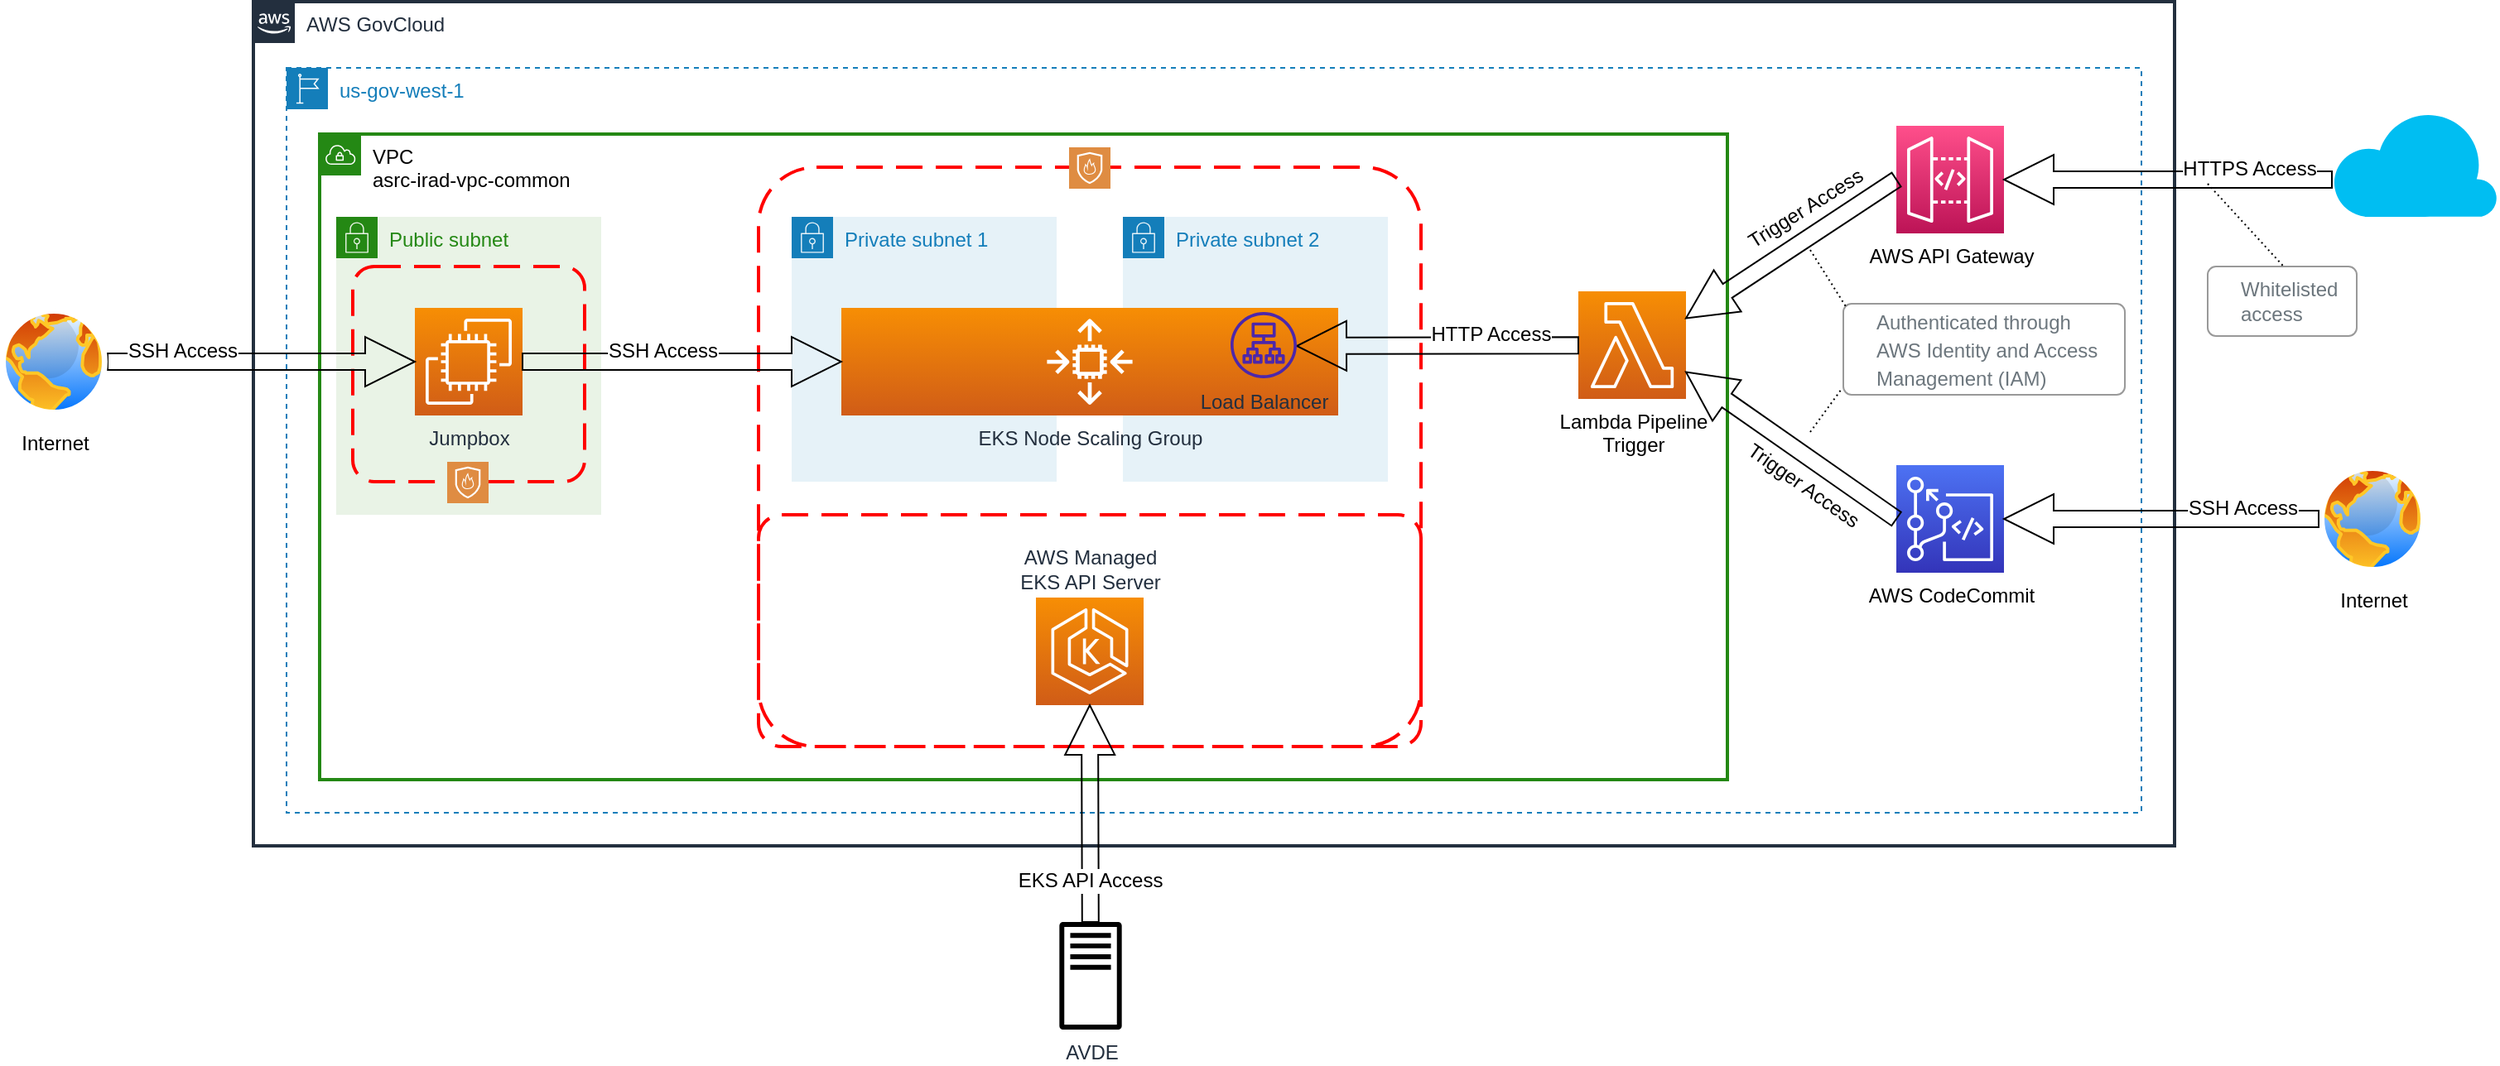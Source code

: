 <mxfile version="20.6.2" type="github">
  <diagram id="jajP4sxrEKpcrrhdu1mM" name="Page-1">
    <mxGraphModel dx="1422" dy="801" grid="1" gridSize="10" guides="1" tooltips="1" connect="1" arrows="1" fold="1" page="1" pageScale="1" pageWidth="850" pageHeight="1100" math="0" shadow="0">
      <root>
        <mxCell id="0" />
        <mxCell id="1" parent="0" />
        <mxCell id="FFeFcf7Lav184Xf4TCM_-8" value="" style="rounded=1;arcSize=10;dashed=1;strokeColor=#ff0000;fillColor=none;gradientColor=none;dashPattern=8 4;strokeWidth=2;" vertex="1" parent="1">
          <mxGeometry x="565" y="370" width="400" height="140" as="geometry" />
        </mxCell>
        <mxCell id="x7Ir8SC6QS6k_IUF8xQD-1" value="AWS GovCloud" style="points=[[0,0],[0.25,0],[0.5,0],[0.75,0],[1,0],[1,0.25],[1,0.5],[1,0.75],[1,1],[0.75,1],[0.5,1],[0.25,1],[0,1],[0,0.75],[0,0.5],[0,0.25]];outlineConnect=0;gradientColor=none;html=1;whiteSpace=wrap;fontSize=12;fontStyle=0;container=0;pointerEvents=0;collapsible=0;recursiveResize=0;shape=mxgraph.aws4.group;grIcon=mxgraph.aws4.group_aws_cloud_alt;strokeColor=#232F3E;fillColor=none;verticalAlign=top;align=left;spacingLeft=30;fontColor=#232F3E;dashed=0;strokeWidth=2;" parent="1" vertex="1">
          <mxGeometry x="260" y="60" width="1160" height="510" as="geometry" />
        </mxCell>
        <mxCell id="x7Ir8SC6QS6k_IUF8xQD-2" value="us-gov-west-1" style="points=[[0,0],[0.25,0],[0.5,0],[0.75,0],[1,0],[1,0.25],[1,0.5],[1,0.75],[1,1],[0.75,1],[0.5,1],[0.25,1],[0,1],[0,0.75],[0,0.5],[0,0.25]];outlineConnect=0;gradientColor=none;html=1;whiteSpace=wrap;fontSize=12;fontStyle=0;container=0;pointerEvents=0;collapsible=0;recursiveResize=0;shape=mxgraph.aws4.group;grIcon=mxgraph.aws4.group_region;strokeColor=#147EBA;fillColor=none;verticalAlign=top;align=left;spacingLeft=30;fontColor=#147EBA;dashed=1;" parent="1" vertex="1">
          <mxGeometry x="280" y="100" width="1120" height="450" as="geometry" />
        </mxCell>
        <mxCell id="x7Ir8SC6QS6k_IUF8xQD-6" value="VPC&lt;br&gt;asrc-irad-vpc-common" style="points=[[0,0],[0.25,0],[0.5,0],[0.75,0],[1,0],[1,0.25],[1,0.5],[1,0.75],[1,1],[0.75,1],[0.5,1],[0.25,1],[0,1],[0,0.75],[0,0.5],[0,0.25]];outlineConnect=0;gradientColor=none;html=1;whiteSpace=wrap;fontSize=12;fontStyle=0;container=0;pointerEvents=0;collapsible=0;recursiveResize=0;shape=mxgraph.aws4.group;grIcon=mxgraph.aws4.group_vpc;strokeColor=#248814;fillColor=none;verticalAlign=top;align=left;spacingLeft=30;fontColor=#000000;dashed=0;strokeWidth=2;" parent="1" vertex="1">
          <mxGeometry x="300" y="140" width="850" height="390" as="geometry" />
        </mxCell>
        <mxCell id="x7Ir8SC6QS6k_IUF8xQD-13" value="Public subnet" style="points=[[0,0],[0.25,0],[0.5,0],[0.75,0],[1,0],[1,0.25],[1,0.5],[1,0.75],[1,1],[0.75,1],[0.5,1],[0.25,1],[0,1],[0,0.75],[0,0.5],[0,0.25]];outlineConnect=0;gradientColor=none;html=1;whiteSpace=wrap;fontSize=12;fontStyle=0;container=0;pointerEvents=0;collapsible=0;recursiveResize=0;shape=mxgraph.aws4.group;grIcon=mxgraph.aws4.group_security_group;grStroke=0;strokeColor=#248814;fillColor=#E9F3E6;verticalAlign=top;align=left;spacingLeft=30;fontColor=#248814;dashed=0;strokeWidth=2;" parent="1" vertex="1">
          <mxGeometry x="310" y="190" width="160" height="180" as="geometry" />
        </mxCell>
        <mxCell id="x7Ir8SC6QS6k_IUF8xQD-14" value="Private subnet 1" style="points=[[0,0],[0.25,0],[0.5,0],[0.75,0],[1,0],[1,0.25],[1,0.5],[1,0.75],[1,1],[0.75,1],[0.5,1],[0.25,1],[0,1],[0,0.75],[0,0.5],[0,0.25]];outlineConnect=0;gradientColor=none;html=1;whiteSpace=wrap;fontSize=12;fontStyle=0;container=0;pointerEvents=0;collapsible=0;recursiveResize=0;shape=mxgraph.aws4.group;grIcon=mxgraph.aws4.group_security_group;grStroke=0;strokeColor=#147EBA;fillColor=#E6F2F8;verticalAlign=top;align=left;spacingLeft=30;fontColor=#147EBA;dashed=0;strokeWidth=2;" parent="1" vertex="1">
          <mxGeometry x="585" y="190" width="160" height="160" as="geometry" />
        </mxCell>
        <mxCell id="x7Ir8SC6QS6k_IUF8xQD-15" value="Private subnet 2" style="points=[[0,0],[0.25,0],[0.5,0],[0.75,0],[1,0],[1,0.25],[1,0.5],[1,0.75],[1,1],[0.75,1],[0.5,1],[0.25,1],[0,1],[0,0.75],[0,0.5],[0,0.25]];outlineConnect=0;gradientColor=none;html=1;whiteSpace=wrap;fontSize=12;fontStyle=0;container=0;pointerEvents=0;collapsible=0;recursiveResize=0;shape=mxgraph.aws4.group;grIcon=mxgraph.aws4.group_security_group;grStroke=0;strokeColor=#147EBA;fillColor=#E6F2F8;verticalAlign=top;align=left;spacingLeft=30;fontColor=#147EBA;dashed=0;strokeWidth=2;" parent="1" vertex="1">
          <mxGeometry x="785" y="190" width="160" height="160" as="geometry" />
        </mxCell>
        <mxCell id="FFeFcf7Lav184Xf4TCM_-9" value="" style="rounded=1;arcSize=10;dashed=1;strokeColor=#ff0000;fillColor=none;gradientColor=none;dashPattern=8 4;strokeWidth=2;" vertex="1" parent="1">
          <mxGeometry x="565" y="160" width="400" height="350" as="geometry" />
        </mxCell>
        <mxCell id="FFeFcf7Lav184Xf4TCM_-19" value="" style="rounded=1;arcSize=10;dashed=1;strokeColor=#ff0000;fillColor=none;gradientColor=none;dashPattern=8 4;strokeWidth=2;" vertex="1" parent="1">
          <mxGeometry x="320" y="220" width="140" height="130" as="geometry" />
        </mxCell>
        <mxCell id="x7Ir8SC6QS6k_IUF8xQD-16" value="Jumpbox" style="sketch=0;points=[[0,0,0],[0.25,0,0],[0.5,0,0],[0.75,0,0],[1,0,0],[0,1,0],[0.25,1,0],[0.5,1,0],[0.75,1,0],[1,1,0],[0,0.25,0],[0,0.5,0],[0,0.75,0],[1,0.25,0],[1,0.5,0],[1,0.75,0]];outlineConnect=0;fontColor=#232F3E;gradientColor=#F78E04;gradientDirection=north;fillColor=#D05C17;strokeColor=#ffffff;dashed=0;verticalLabelPosition=bottom;verticalAlign=top;align=center;html=1;fontSize=12;fontStyle=0;aspect=fixed;shape=mxgraph.aws4.resourceIcon;resIcon=mxgraph.aws4.ec2;strokeWidth=2;" parent="1" vertex="1">
          <mxGeometry x="357.5" y="245" width="65" height="65" as="geometry" />
        </mxCell>
        <mxCell id="FFeFcf7Lav184Xf4TCM_-1" value="EKS Node Scaling Group" style="sketch=0;points=[[0,0,0],[0.25,0,0],[0.5,0,0],[0.75,0,0],[1,0,0],[0,1,0],[0.25,1,0],[0.5,1,0],[0.75,1,0],[1,1,0],[0,0.25,0],[0,0.5,0],[0,0.75,0],[1,0.25,0],[1,0.5,0],[1,0.75,0]];outlineConnect=0;fontColor=#232F3E;gradientColor=#F78E04;gradientDirection=north;fillColor=#D05C17;strokeColor=#ffffff;dashed=0;verticalLabelPosition=bottom;verticalAlign=top;align=center;html=1;fontSize=12;fontStyle=0;shape=mxgraph.aws4.resourceIcon;resIcon=mxgraph.aws4.auto_scaling2;" vertex="1" parent="1">
          <mxGeometry x="615" y="245" width="300" height="65" as="geometry" />
        </mxCell>
        <mxCell id="FFeFcf7Lav184Xf4TCM_-2" value="AWS Managed&lt;br&gt;EKS API Server" style="sketch=0;points=[[0,0,0],[0.25,0,0],[0.5,0,0],[0.75,0,0],[1,0,0],[0,1,0],[0.25,1,0],[0.5,1,0],[0.75,1,0],[1,1,0],[0,0.25,0],[0,0.5,0],[0,0.75,0],[1,0.25,0],[1,0.5,0],[1,0.75,0]];outlineConnect=0;fontColor=#232F3E;gradientColor=#F78E04;gradientDirection=north;fillColor=#D05C17;strokeColor=#ffffff;dashed=0;verticalLabelPosition=top;verticalAlign=bottom;align=center;html=1;fontSize=12;fontStyle=0;aspect=fixed;shape=mxgraph.aws4.resourceIcon;resIcon=mxgraph.aws4.eks;strokeWidth=2;labelPosition=center;" vertex="1" parent="1">
          <mxGeometry x="732.5" y="420" width="65" height="65" as="geometry" />
        </mxCell>
        <mxCell id="FFeFcf7Lav184Xf4TCM_-4" value="Lambda Pipeline&lt;br&gt;Trigger" style="sketch=0;points=[[0,0,0],[0.25,0,0],[0.5,0,0],[0.75,0,0],[1,0,0],[0,1,0],[0.25,1,0],[0.5,1,0],[0.75,1,0],[1,1,0],[0,0.25,0],[0,0.5,0],[0,0.75,0],[1,0.25,0],[1,0.5,0],[1,0.75,0]];outlineConnect=0;fontColor=#000000;gradientColor=#F78E04;gradientDirection=north;fillColor=#D05C17;strokeColor=#ffffff;dashed=0;verticalLabelPosition=bottom;verticalAlign=top;align=center;html=1;fontSize=12;fontStyle=0;aspect=fixed;shape=mxgraph.aws4.resourceIcon;resIcon=mxgraph.aws4.lambda;" vertex="1" parent="1">
          <mxGeometry x="1060" y="235" width="65" height="65" as="geometry" />
        </mxCell>
        <mxCell id="FFeFcf7Lav184Xf4TCM_-7" value="AWS API Gateway" style="sketch=0;points=[[0,0,0],[0.25,0,0],[0.5,0,0],[0.75,0,0],[1,0,0],[0,1,0],[0.25,1,0],[0.5,1,0],[0.75,1,0],[1,1,0],[0,0.25,0],[0,0.5,0],[0,0.75,0],[1,0.25,0],[1,0.5,0],[1,0.75,0]];outlineConnect=0;fontColor=#000000;gradientColor=#FF4F8B;gradientDirection=north;fillColor=#BC1356;strokeColor=#ffffff;dashed=0;verticalLabelPosition=bottom;verticalAlign=top;align=center;html=1;fontSize=12;fontStyle=0;aspect=fixed;shape=mxgraph.aws4.resourceIcon;resIcon=mxgraph.aws4.api_gateway;" vertex="1" parent="1">
          <mxGeometry x="1252" y="135" width="65" height="65" as="geometry" />
        </mxCell>
        <mxCell id="FFeFcf7Lav184Xf4TCM_-13" value="" style="sketch=0;pointerEvents=1;shadow=0;dashed=0;html=1;strokeColor=none;fillColor=#DF8C42;labelPosition=center;verticalLabelPosition=bottom;verticalAlign=top;align=center;outlineConnect=0;shape=mxgraph.veeam2.firewall;aspect=fixed;" vertex="1" parent="1">
          <mxGeometry x="752.5" y="148" width="25" height="25" as="geometry" />
        </mxCell>
        <mxCell id="FFeFcf7Lav184Xf4TCM_-17" value="" style="edgeStyle=none;orthogonalLoop=1;jettySize=auto;html=1;rounded=0;shape=arrow;entryX=0;entryY=0.5;entryDx=0;entryDy=0;entryPerimeter=0;exitX=1;exitY=0.5;exitDx=0;exitDy=0;exitPerimeter=0;endSize=6;strokeWidth=1;targetPerimeterSpacing=0;" edge="1" parent="1" source="x7Ir8SC6QS6k_IUF8xQD-16" target="FFeFcf7Lav184Xf4TCM_-1">
          <mxGeometry width="80" relative="1" as="geometry">
            <mxPoint x="445" y="277" as="sourcePoint" />
            <mxPoint x="525" y="277" as="targetPoint" />
            <Array as="points" />
          </mxGeometry>
        </mxCell>
        <mxCell id="FFeFcf7Lav184Xf4TCM_-18" value="SSH Access" style="edgeLabel;html=1;align=center;verticalAlign=middle;resizable=0;points=[];fontSize=12;" vertex="1" connectable="0" parent="FFeFcf7Lav184Xf4TCM_-17">
          <mxGeometry x="-0.415" relative="1" as="geometry">
            <mxPoint x="28" y="-7" as="offset" />
          </mxGeometry>
        </mxCell>
        <mxCell id="FFeFcf7Lav184Xf4TCM_-20" value="" style="sketch=0;pointerEvents=1;shadow=0;dashed=0;html=1;strokeColor=none;fillColor=#DF8C42;labelPosition=center;verticalLabelPosition=bottom;verticalAlign=top;align=center;outlineConnect=0;shape=mxgraph.veeam2.firewall;aspect=fixed;" vertex="1" parent="1">
          <mxGeometry x="377" y="338" width="25" height="25" as="geometry" />
        </mxCell>
        <mxCell id="FFeFcf7Lav184Xf4TCM_-21" value="" style="edgeStyle=none;orthogonalLoop=1;jettySize=auto;html=1;rounded=0;shape=arrow;endSize=6;strokeWidth=1;targetPerimeterSpacing=0;exitX=1;exitY=0.5;exitDx=0;exitDy=0;" edge="1" parent="1" source="FFeFcf7Lav184Xf4TCM_-23" target="x7Ir8SC6QS6k_IUF8xQD-16">
          <mxGeometry width="80" relative="1" as="geometry">
            <mxPoint x="-11.25" y="570.5" as="sourcePoint" />
            <mxPoint x="195" y="270" as="targetPoint" />
            <Array as="points" />
          </mxGeometry>
        </mxCell>
        <mxCell id="FFeFcf7Lav184Xf4TCM_-22" value="SSH Access" style="edgeLabel;html=1;align=center;verticalAlign=middle;resizable=0;points=[];fontSize=12;" vertex="1" connectable="0" parent="FFeFcf7Lav184Xf4TCM_-21">
          <mxGeometry x="-0.82" relative="1" as="geometry">
            <mxPoint x="28" y="-7" as="offset" />
          </mxGeometry>
        </mxCell>
        <mxCell id="FFeFcf7Lav184Xf4TCM_-23" value="Internet" style="aspect=fixed;perimeter=ellipsePerimeter;html=1;align=center;shadow=0;dashed=0;spacingTop=3;image;image=img/lib/active_directory/internet_globe.svg;fontSize=12;" vertex="1" parent="1">
          <mxGeometry x="107" y="245" width="65" height="65" as="geometry" />
        </mxCell>
        <mxCell id="FFeFcf7Lav184Xf4TCM_-28" value="AVDE" style="sketch=0;outlineConnect=0;fontColor=#232F3E;gradientColor=none;fillColor=#000000;strokeColor=none;dashed=0;verticalLabelPosition=bottom;verticalAlign=top;align=center;html=1;fontSize=12;fontStyle=0;aspect=fixed;pointerEvents=1;shape=mxgraph.aws4.traditional_server;" vertex="1" parent="1">
          <mxGeometry x="733" y="616" width="65" height="65" as="geometry" />
        </mxCell>
        <mxCell id="FFeFcf7Lav184Xf4TCM_-29" value="" style="edgeStyle=none;orthogonalLoop=1;jettySize=auto;html=1;rounded=0;shape=arrow;entryX=0.5;entryY=1;entryDx=0;entryDy=0;entryPerimeter=0;endSize=6;strokeWidth=1;targetPerimeterSpacing=0;" edge="1" parent="1" source="FFeFcf7Lav184Xf4TCM_-28" target="FFeFcf7Lav184Xf4TCM_-2">
          <mxGeometry width="80" relative="1" as="geometry">
            <mxPoint x="377.5" y="740" as="sourcePoint" />
            <mxPoint x="615" y="740" as="targetPoint" />
            <Array as="points" />
          </mxGeometry>
        </mxCell>
        <mxCell id="FFeFcf7Lav184Xf4TCM_-30" value="EKS API Access" style="edgeLabel;html=1;align=center;verticalAlign=middle;resizable=0;points=[];fontSize=12;" vertex="1" connectable="0" parent="FFeFcf7Lav184Xf4TCM_-29">
          <mxGeometry relative="1" as="geometry">
            <mxPoint y="40" as="offset" />
          </mxGeometry>
        </mxCell>
        <mxCell id="FFeFcf7Lav184Xf4TCM_-34" value="" style="edgeStyle=none;orthogonalLoop=1;jettySize=auto;html=1;rounded=0;shape=arrow;endSize=6;strokeWidth=1;targetPerimeterSpacing=0;" edge="1" parent="1" source="FFeFcf7Lav184Xf4TCM_-4">
          <mxGeometry width="80" relative="1" as="geometry">
            <mxPoint x="1080" y="439.5" as="sourcePoint" />
            <mxPoint x="890" y="268" as="targetPoint" />
            <Array as="points" />
          </mxGeometry>
        </mxCell>
        <mxCell id="FFeFcf7Lav184Xf4TCM_-35" value="HTTP Access" style="edgeLabel;html=1;align=center;verticalAlign=middle;resizable=0;points=[];fontSize=12;" vertex="1" connectable="0" parent="FFeFcf7Lav184Xf4TCM_-34">
          <mxGeometry x="-0.8" relative="1" as="geometry">
            <mxPoint x="-36" y="-7" as="offset" />
          </mxGeometry>
        </mxCell>
        <mxCell id="FFeFcf7Lav184Xf4TCM_-33" value="Load Balancer" style="sketch=0;outlineConnect=0;fontColor=#232F3E;gradientColor=none;fillColor=#4D27AA;strokeColor=none;dashed=0;verticalLabelPosition=bottom;verticalAlign=top;align=center;html=1;fontSize=12;fontStyle=0;aspect=fixed;pointerEvents=1;shape=mxgraph.aws4.application_load_balancer;" vertex="1" parent="1">
          <mxGeometry x="850" y="247.5" width="40" height="40" as="geometry" />
        </mxCell>
        <mxCell id="FFeFcf7Lav184Xf4TCM_-36" value="" style="edgeStyle=none;orthogonalLoop=1;jettySize=auto;html=1;rounded=0;shape=arrow;endSize=6;strokeWidth=1;targetPerimeterSpacing=0;entryX=1;entryY=0.25;entryDx=0;entryDy=0;entryPerimeter=0;exitX=0;exitY=0.5;exitDx=0;exitDy=0;exitPerimeter=0;" edge="1" parent="1" source="FFeFcf7Lav184Xf4TCM_-7" target="FFeFcf7Lav184Xf4TCM_-4">
          <mxGeometry width="80" relative="1" as="geometry">
            <mxPoint x="1070" y="277.58" as="sourcePoint" />
            <mxPoint x="900" y="278" as="targetPoint" />
            <Array as="points" />
          </mxGeometry>
        </mxCell>
        <mxCell id="FFeFcf7Lav184Xf4TCM_-37" value="Trigger Access" style="edgeLabel;html=1;align=center;verticalAlign=middle;resizable=0;points=[];fontSize=12;rotation=328;" vertex="1" connectable="0" parent="FFeFcf7Lav184Xf4TCM_-36">
          <mxGeometry x="-0.7" relative="1" as="geometry">
            <mxPoint x="-36" y="5" as="offset" />
          </mxGeometry>
        </mxCell>
        <mxCell id="FFeFcf7Lav184Xf4TCM_-40" value="" style="verticalLabelPosition=bottom;html=1;verticalAlign=top;align=center;strokeColor=none;fillColor=#00BEF2;shape=mxgraph.azure.cloud;fontSize=12;aspect=fixed;" vertex="1" parent="1">
          <mxGeometry x="1515" y="125" width="100.05" height="65" as="geometry" />
        </mxCell>
        <mxCell id="FFeFcf7Lav184Xf4TCM_-41" value="" style="edgeStyle=none;orthogonalLoop=1;jettySize=auto;html=1;rounded=0;shape=arrow;endSize=6;strokeWidth=1;targetPerimeterSpacing=0;exitX=0;exitY=0.654;exitDx=0;exitDy=0;exitPerimeter=0;entryX=1;entryY=0.5;entryDx=0;entryDy=0;entryPerimeter=0;" edge="1" parent="1" source="FFeFcf7Lav184Xf4TCM_-40" target="FFeFcf7Lav184Xf4TCM_-7">
          <mxGeometry width="80" relative="1" as="geometry">
            <mxPoint x="1354" y="420" as="sourcePoint" />
            <mxPoint x="1180" y="420" as="targetPoint" />
            <Array as="points" />
          </mxGeometry>
        </mxCell>
        <mxCell id="FFeFcf7Lav184Xf4TCM_-42" value="HTTPS Access" style="edgeLabel;html=1;align=center;verticalAlign=middle;resizable=0;points=[];fontSize=12;" vertex="1" connectable="0" parent="FFeFcf7Lav184Xf4TCM_-41">
          <mxGeometry x="-0.86" relative="1" as="geometry">
            <mxPoint x="-36" y="-7" as="offset" />
          </mxGeometry>
        </mxCell>
        <mxCell id="FFeFcf7Lav184Xf4TCM_-43" value="&lt;font style=&quot;font-size: 12px;&quot;&gt;Authenticated through AWS Identity and Access Management (IAM)&lt;/font&gt;" style="html=1;shadow=0;dashed=0;shape=mxgraph.bootstrap.rrect;rSize=5;strokeColor=#999999;strokeWidth=1;fillColor=#FFFFFF;fontColor=#6C767D;whiteSpace=wrap;align=left;verticalAlign=middle;spacingLeft=10;fontSize=14;spacing=10;" vertex="1" parent="1">
          <mxGeometry x="1220" y="242.5" width="170" height="55" as="geometry" />
        </mxCell>
        <mxCell id="FFeFcf7Lav184Xf4TCM_-45" value="Whitelisted access" style="html=1;shadow=0;dashed=0;shape=mxgraph.bootstrap.rrect;rSize=5;strokeColor=#999999;strokeWidth=1;fillColor=#FFFFFF;fontColor=#6C767D;whiteSpace=wrap;align=left;verticalAlign=middle;spacingLeft=10;fontSize=12;spacing=10;" vertex="1" parent="1">
          <mxGeometry x="1440" y="220" width="90" height="42" as="geometry" />
        </mxCell>
        <mxCell id="FFeFcf7Lav184Xf4TCM_-46" value="" style="edgeStyle=none;orthogonalLoop=1;jettySize=auto;html=1;rounded=0;startArrow=none;startFill=0;endArrow=none;endFill=0;dashed=1;dashPattern=1 2;entryX=0.51;entryY=0;entryDx=0;entryDy=0;entryPerimeter=0;" edge="1" parent="1" target="FFeFcf7Lav184Xf4TCM_-45">
          <mxGeometry width="80" relative="1" as="geometry">
            <mxPoint x="1440" y="170" as="sourcePoint" />
            <mxPoint x="1507.5" y="518" as="targetPoint" />
            <Array as="points" />
          </mxGeometry>
        </mxCell>
        <mxCell id="FFeFcf7Lav184Xf4TCM_-47" value="AWS CodeCommit" style="sketch=0;points=[[0,0,0],[0.25,0,0],[0.5,0,0],[0.75,0,0],[1,0,0],[0,1,0],[0.25,1,0],[0.5,1,0],[0.75,1,0],[1,1,0],[0,0.25,0],[0,0.5,0],[0,0.75,0],[1,0.25,0],[1,0.5,0],[1,0.75,0]];outlineConnect=0;fontColor=#000000;gradientColor=#4D72F3;gradientDirection=north;fillColor=#3334B9;strokeColor=#ffffff;dashed=0;verticalLabelPosition=bottom;verticalAlign=top;align=center;html=1;fontSize=12;fontStyle=0;aspect=fixed;shape=mxgraph.aws4.resourceIcon;resIcon=mxgraph.aws4.codecommit;" vertex="1" parent="1">
          <mxGeometry x="1252" y="340" width="65" height="65" as="geometry" />
        </mxCell>
        <mxCell id="FFeFcf7Lav184Xf4TCM_-48" value="" style="edgeStyle=none;orthogonalLoop=1;jettySize=auto;html=1;rounded=0;shape=arrow;endSize=6;strokeWidth=1;targetPerimeterSpacing=0;entryX=1;entryY=0.75;entryDx=0;entryDy=0;entryPerimeter=0;exitX=0;exitY=0.5;exitDx=0;exitDy=0;exitPerimeter=0;" edge="1" parent="1" source="FFeFcf7Lav184Xf4TCM_-47" target="FFeFcf7Lav184Xf4TCM_-4">
          <mxGeometry width="80" relative="1" as="geometry">
            <mxPoint x="1262" y="190.5" as="sourcePoint" />
            <mxPoint x="1135" y="261.25" as="targetPoint" />
            <Array as="points" />
          </mxGeometry>
        </mxCell>
        <mxCell id="FFeFcf7Lav184Xf4TCM_-49" value="Trigger Access" style="edgeLabel;html=1;align=center;verticalAlign=middle;resizable=0;points=[];fontSize=12;rotation=35;" vertex="1" connectable="0" parent="FFeFcf7Lav184Xf4TCM_-48">
          <mxGeometry x="-0.68" relative="1" as="geometry">
            <mxPoint x="-36" y="-7" as="offset" />
          </mxGeometry>
        </mxCell>
        <mxCell id="FFeFcf7Lav184Xf4TCM_-50" value="" style="edgeStyle=none;orthogonalLoop=1;jettySize=auto;html=1;rounded=0;startArrow=none;startFill=0;endArrow=none;endFill=0;dashed=1;dashPattern=1 2;entryX=0.012;entryY=0.045;entryDx=0;entryDy=0;entryPerimeter=0;" edge="1" parent="1" target="FFeFcf7Lav184Xf4TCM_-43">
          <mxGeometry width="80" relative="1" as="geometry">
            <mxPoint x="1200" y="210" as="sourcePoint" />
            <mxPoint x="1215.9" y="315.5" as="targetPoint" />
            <Array as="points" />
          </mxGeometry>
        </mxCell>
        <mxCell id="FFeFcf7Lav184Xf4TCM_-51" value="" style="edgeStyle=none;orthogonalLoop=1;jettySize=auto;html=1;rounded=0;startArrow=none;startFill=0;endArrow=none;endFill=0;dashed=1;dashPattern=1 2;entryX=-0.006;entryY=0.936;entryDx=0;entryDy=0;entryPerimeter=0;" edge="1" parent="1" target="FFeFcf7Lav184Xf4TCM_-43">
          <mxGeometry width="80" relative="1" as="geometry">
            <mxPoint x="1200" y="320" as="sourcePoint" />
            <mxPoint x="1232.04" y="254.975" as="targetPoint" />
            <Array as="points" />
          </mxGeometry>
        </mxCell>
        <mxCell id="FFeFcf7Lav184Xf4TCM_-52" value="Internet" style="aspect=fixed;perimeter=ellipsePerimeter;html=1;align=center;shadow=0;dashed=0;spacingTop=3;image;image=img/lib/active_directory/internet_globe.svg;fontSize=12;" vertex="1" parent="1">
          <mxGeometry x="1507" y="340" width="65" height="65" as="geometry" />
        </mxCell>
        <mxCell id="FFeFcf7Lav184Xf4TCM_-53" value="" style="edgeStyle=none;orthogonalLoop=1;jettySize=auto;html=1;rounded=0;shape=arrow;endSize=6;strokeWidth=1;targetPerimeterSpacing=0;exitX=0;exitY=0.5;exitDx=0;exitDy=0;entryX=1;entryY=0.5;entryDx=0;entryDy=0;entryPerimeter=0;" edge="1" parent="1" source="FFeFcf7Lav184Xf4TCM_-52" target="FFeFcf7Lav184Xf4TCM_-47">
          <mxGeometry width="80" relative="1" as="geometry">
            <mxPoint x="1270" y="640" as="sourcePoint" />
            <mxPoint x="1477.5" y="640" as="targetPoint" />
            <Array as="points" />
          </mxGeometry>
        </mxCell>
        <mxCell id="FFeFcf7Lav184Xf4TCM_-54" value="SSH Access" style="edgeLabel;html=1;align=center;verticalAlign=middle;resizable=0;points=[];fontSize=12;" vertex="1" connectable="0" parent="FFeFcf7Lav184Xf4TCM_-53">
          <mxGeometry x="-0.22" relative="1" as="geometry">
            <mxPoint x="28" y="-7" as="offset" />
          </mxGeometry>
        </mxCell>
      </root>
    </mxGraphModel>
  </diagram>
</mxfile>
